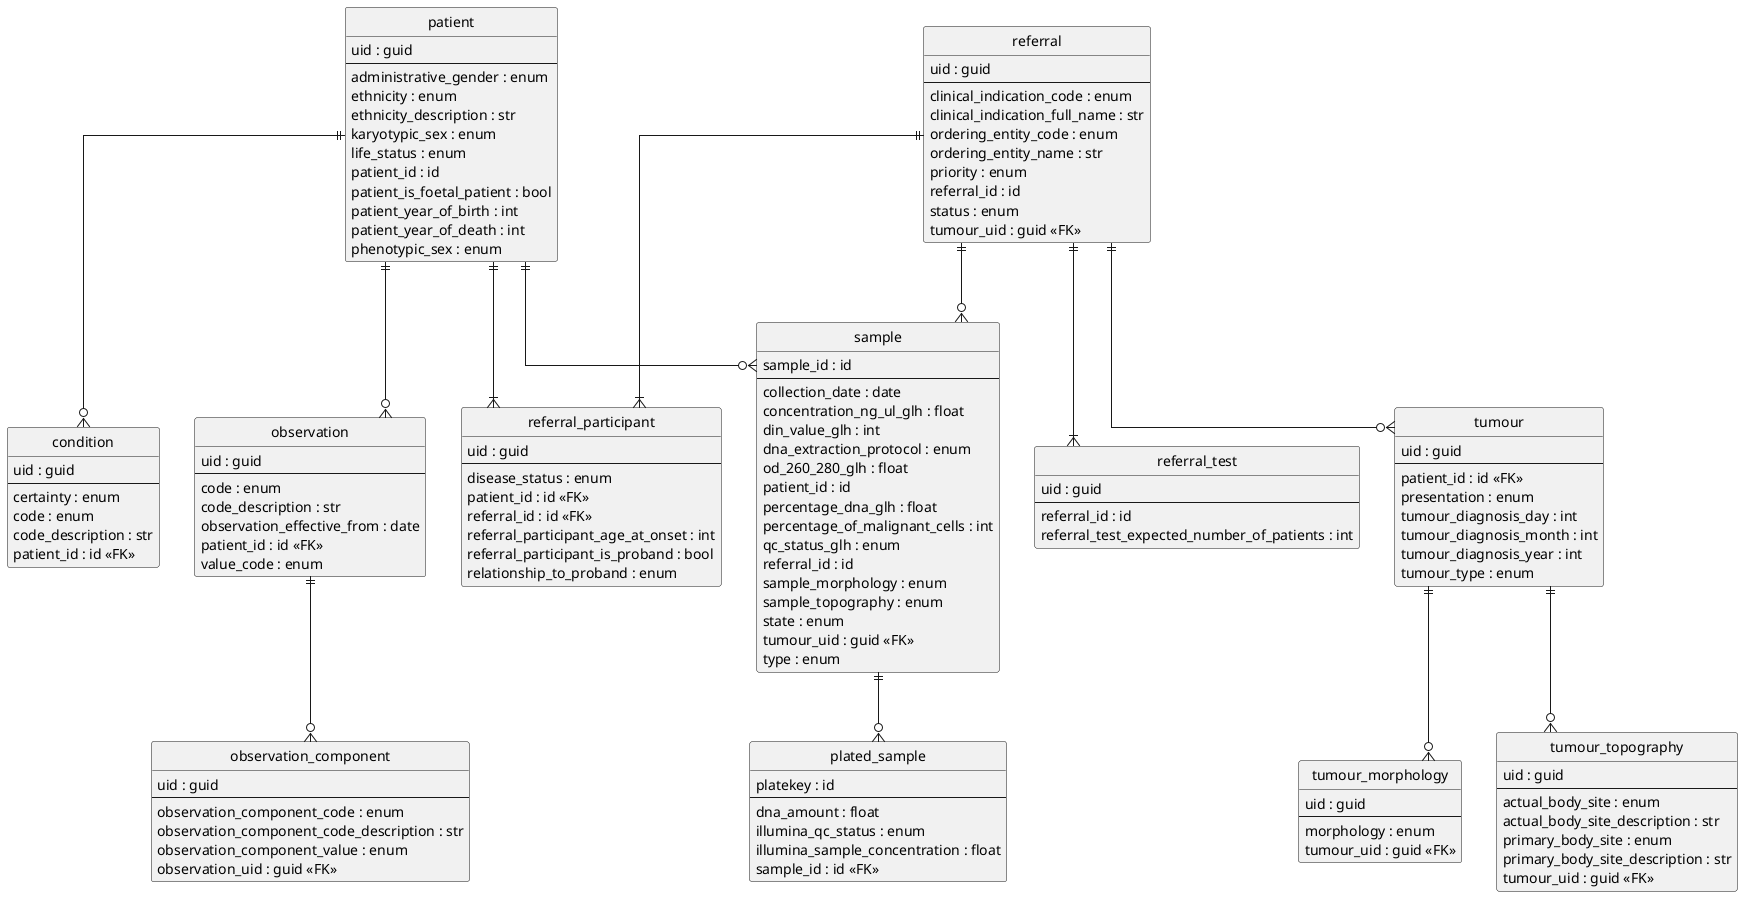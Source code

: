 @startuml

' hide the spot
hide circle

' avoid problems with angled crows feet
skinparam linetype ortho

' declare all the entities

entity "condition" {
    uid : guid
    --
    certainty : enum
    code : enum
    code_description : str
    patient_id : id <<FK>>
}

entity "observation" {
    uid : guid
    --
    code : enum
    code_description : str
    observation_effective_from : date
    patient_id : id <<FK>>
    value_code : enum
}

entity "observation_component" {
    uid : guid
    --
    observation_component_code : enum
    observation_component_code_description : str
    observation_component_value : enum
    observation_uid : guid <<FK>>
}

entity "patient" {
    uid : guid
    --
    administrative_gender : enum
    ethnicity : enum
    ethnicity_description : str
    karyotypic_sex : enum
    life_status : enum
    patient_id : id
    patient_is_foetal_patient : bool
    patient_year_of_birth : int
    patient_year_of_death : int
    phenotypic_sex : enum
}

entity "plated_sample" {
    platekey : id
    --
    dna_amount : float
    illumina_qc_status : enum
    illumina_sample_concentration : float
    sample_id : id <<FK>>
}

entity "referral" {
    uid : guid
    --
    clinical_indication_code : enum
    clinical_indication_full_name : str
    ordering_entity_code : enum
    ordering_entity_name : str
    priority : enum
    referral_id : id
    status : enum
    tumour_uid : guid <<FK>>
}

entity "referral_participant" {
    uid : guid
    --
    disease_status : enum
    patient_id : id <<FK>>
    referral_id : id <<FK>>
    referral_participant_age_at_onset : int
    referral_participant_is_proband : bool
    relationship_to_proband : enum
}

entity "referral_test" {
    uid : guid
    --
    referral_id : id
    referral_test_expected_number_of_patients : int
}

entity "sample" {
    sample_id : id
    --
    collection_date : date
    concentration_ng_ul_glh : float
    din_value_glh : int
    dna_extraction_protocol : enum
    od_260_280_glh : float
    patient_id : id
    percentage_dna_glh : float
    percentage_of_malignant_cells : int
    qc_status_glh : enum
    referral_id : id
    sample_morphology : enum
    sample_topography : enum
    state : enum
    tumour_uid : guid <<FK>>
    type : enum
}

entity "tumour" {
    uid : guid
    --
    patient_id : id <<FK>>
    presentation : enum
    tumour_diagnosis_day : int
    tumour_diagnosis_month : int
    tumour_diagnosis_year : int
    tumour_type : enum
}

entity "tumour_morphology" {
    uid : guid
    --
    morphology : enum
    tumour_uid : guid <<FK>>
}

entity "tumour_topography" {
    uid : guid
    --
    actual_body_site : enum
    actual_body_site_description : str
    primary_body_site : enum
    primary_body_site_description : str
    tumour_uid : guid <<FK>>
}

' declare the relationships

patient ||--o{ condition
patient ||--o{ observation
observation ||--o{ observation_component
tumour ||--o{ tumour_morphology
tumour ||--o{ tumour_topography
referral ||--|{ referral_participant
sample ||--o{ plated_sample
referral ||--o{ tumour
referral ||--|{ referral_test
referral ||--o{ sample
patient ||--o{ sample
patient ||--|{ referral_participant

@enduml
